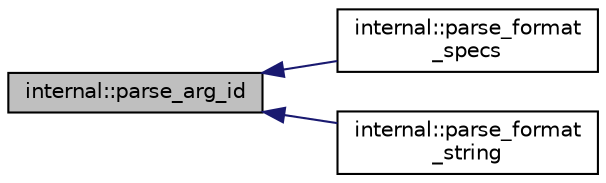 digraph "internal::parse_arg_id"
{
  edge [fontname="Helvetica",fontsize="10",labelfontname="Helvetica",labelfontsize="10"];
  node [fontname="Helvetica",fontsize="10",shape=record];
  rankdir="LR";
  Node1 [label="internal::parse_arg_id",height=0.2,width=0.4,color="black", fillcolor="grey75", style="filled" fontcolor="black"];
  Node1 -> Node2 [dir="back",color="midnightblue",fontsize="10",style="solid",fontname="Helvetica"];
  Node2 [label="internal::parse_format\l_specs",height=0.2,width=0.4,color="black", fillcolor="white", style="filled",URL="$namespaceinternal.html#a5bf947b4ef6d896f23b34b4a00f8549e"];
  Node1 -> Node3 [dir="back",color="midnightblue",fontsize="10",style="solid",fontname="Helvetica"];
  Node3 [label="internal::parse_format\l_string",height=0.2,width=0.4,color="black", fillcolor="white", style="filled",URL="$namespaceinternal.html#a47fffd25c13670b8e2eb6559caeef974"];
}

